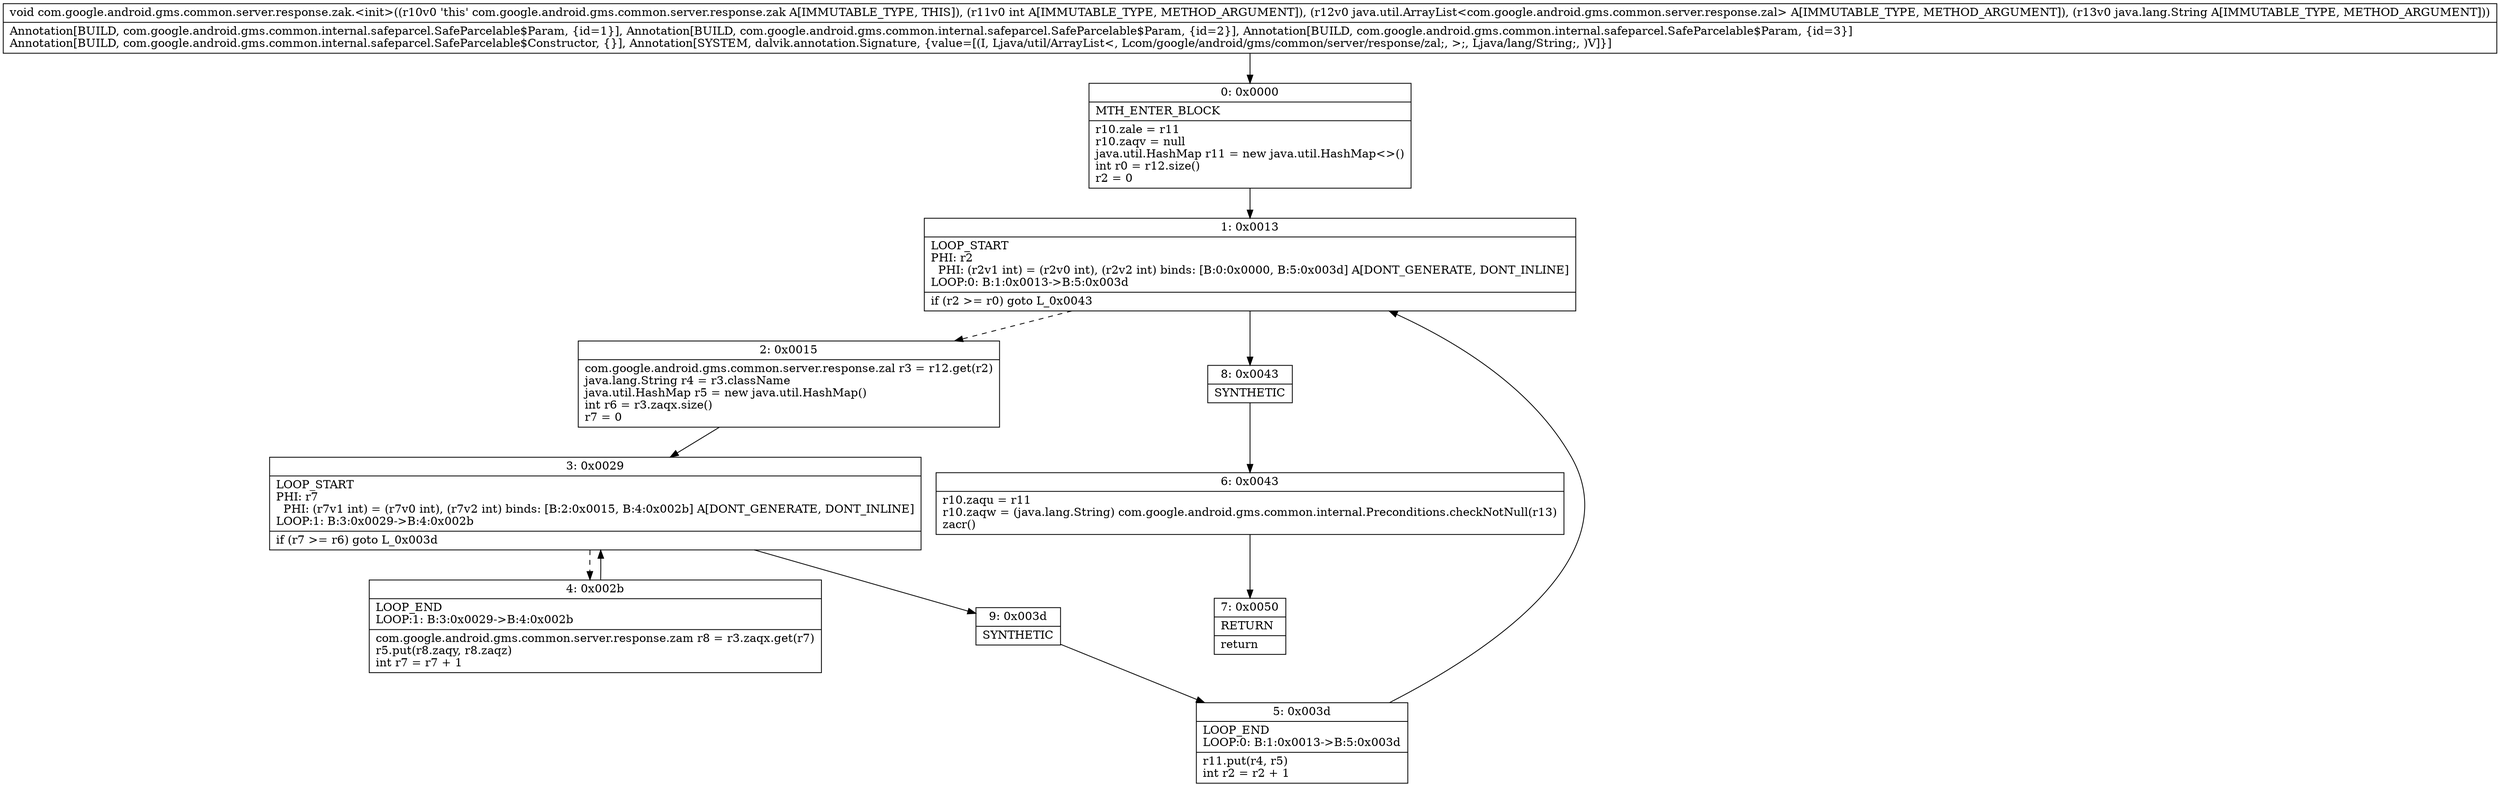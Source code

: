 digraph "CFG forcom.google.android.gms.common.server.response.zak.\<init\>(ILjava\/util\/ArrayList;Ljava\/lang\/String;)V" {
Node_0 [shape=record,label="{0\:\ 0x0000|MTH_ENTER_BLOCK\l|r10.zale = r11\lr10.zaqv = null\ljava.util.HashMap r11 = new java.util.HashMap\<\>()\lint r0 = r12.size()\lr2 = 0\l}"];
Node_1 [shape=record,label="{1\:\ 0x0013|LOOP_START\lPHI: r2 \l  PHI: (r2v1 int) = (r2v0 int), (r2v2 int) binds: [B:0:0x0000, B:5:0x003d] A[DONT_GENERATE, DONT_INLINE]\lLOOP:0: B:1:0x0013\-\>B:5:0x003d\l|if (r2 \>= r0) goto L_0x0043\l}"];
Node_2 [shape=record,label="{2\:\ 0x0015|com.google.android.gms.common.server.response.zal r3 = r12.get(r2)\ljava.lang.String r4 = r3.className\ljava.util.HashMap r5 = new java.util.HashMap()\lint r6 = r3.zaqx.size()\lr7 = 0\l}"];
Node_3 [shape=record,label="{3\:\ 0x0029|LOOP_START\lPHI: r7 \l  PHI: (r7v1 int) = (r7v0 int), (r7v2 int) binds: [B:2:0x0015, B:4:0x002b] A[DONT_GENERATE, DONT_INLINE]\lLOOP:1: B:3:0x0029\-\>B:4:0x002b\l|if (r7 \>= r6) goto L_0x003d\l}"];
Node_4 [shape=record,label="{4\:\ 0x002b|LOOP_END\lLOOP:1: B:3:0x0029\-\>B:4:0x002b\l|com.google.android.gms.common.server.response.zam r8 = r3.zaqx.get(r7)\lr5.put(r8.zaqy, r8.zaqz)\lint r7 = r7 + 1\l}"];
Node_5 [shape=record,label="{5\:\ 0x003d|LOOP_END\lLOOP:0: B:1:0x0013\-\>B:5:0x003d\l|r11.put(r4, r5)\lint r2 = r2 + 1\l}"];
Node_6 [shape=record,label="{6\:\ 0x0043|r10.zaqu = r11\lr10.zaqw = (java.lang.String) com.google.android.gms.common.internal.Preconditions.checkNotNull(r13)\lzacr()\l}"];
Node_7 [shape=record,label="{7\:\ 0x0050|RETURN\l|return\l}"];
Node_8 [shape=record,label="{8\:\ 0x0043|SYNTHETIC\l}"];
Node_9 [shape=record,label="{9\:\ 0x003d|SYNTHETIC\l}"];
MethodNode[shape=record,label="{void com.google.android.gms.common.server.response.zak.\<init\>((r10v0 'this' com.google.android.gms.common.server.response.zak A[IMMUTABLE_TYPE, THIS]), (r11v0 int A[IMMUTABLE_TYPE, METHOD_ARGUMENT]), (r12v0 java.util.ArrayList\<com.google.android.gms.common.server.response.zal\> A[IMMUTABLE_TYPE, METHOD_ARGUMENT]), (r13v0 java.lang.String A[IMMUTABLE_TYPE, METHOD_ARGUMENT]))  | Annotation[BUILD, com.google.android.gms.common.internal.safeparcel.SafeParcelable$Param, \{id=1\}], Annotation[BUILD, com.google.android.gms.common.internal.safeparcel.SafeParcelable$Param, \{id=2\}], Annotation[BUILD, com.google.android.gms.common.internal.safeparcel.SafeParcelable$Param, \{id=3\}]\lAnnotation[BUILD, com.google.android.gms.common.internal.safeparcel.SafeParcelable$Constructor, \{\}], Annotation[SYSTEM, dalvik.annotation.Signature, \{value=[(I, Ljava\/util\/ArrayList\<, Lcom\/google\/android\/gms\/common\/server\/response\/zal;, \>;, Ljava\/lang\/String;, )V]\}]\l}"];
MethodNode -> Node_0;
Node_0 -> Node_1;
Node_1 -> Node_2[style=dashed];
Node_1 -> Node_8;
Node_2 -> Node_3;
Node_3 -> Node_4[style=dashed];
Node_3 -> Node_9;
Node_4 -> Node_3;
Node_5 -> Node_1;
Node_6 -> Node_7;
Node_8 -> Node_6;
Node_9 -> Node_5;
}

